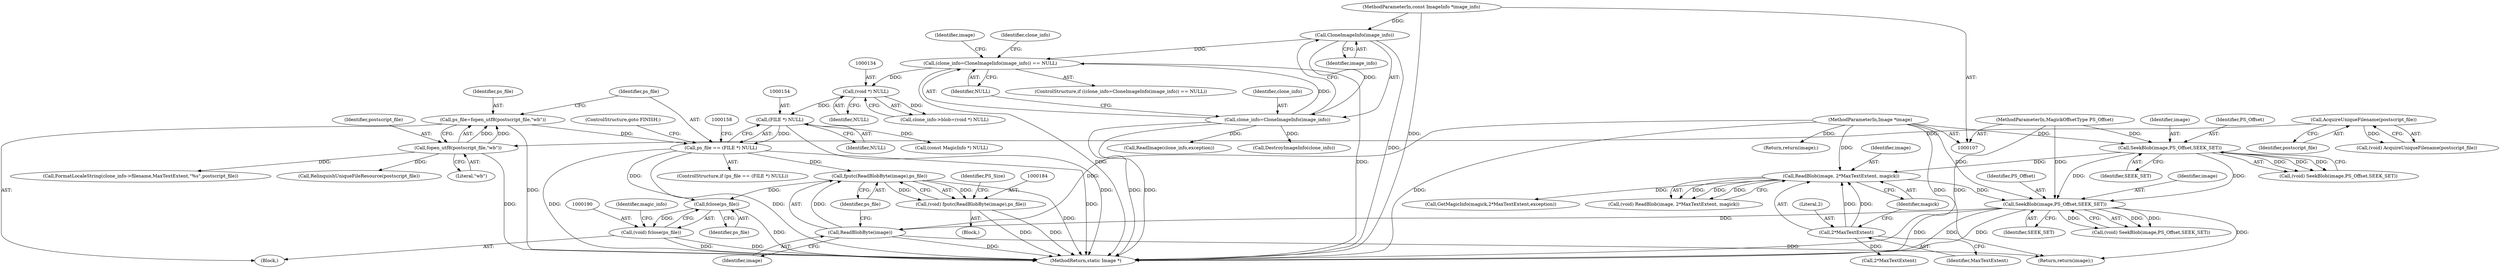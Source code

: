 digraph "0_ImageMagick_a251039393f423c7858e63cab6aa98d17b8b7a41@API" {
"1000185" [label="(Call,fputc(ReadBlobByte(image),ps_file))"];
"1000186" [label="(Call,ReadBlobByte(image))"];
"1000173" [label="(Call,SeekBlob(image,PS_Offset,SEEK_SET))"];
"1000165" [label="(Call,ReadBlob(image, 2*MaxTextExtent, magick))"];
"1000159" [label="(Call,SeekBlob(image,PS_Offset,SEEK_SET))"];
"1000108" [label="(MethodParameterIn,Image *image)"];
"1000110" [label="(MethodParameterIn,MagickOffsetType PS_Offset)"];
"1000167" [label="(Call,2*MaxTextExtent)"];
"1000151" [label="(Call,ps_file == (FILE *) NULL)"];
"1000145" [label="(Call,ps_file=fopen_utf8(postscript_file,\"wb\"))"];
"1000147" [label="(Call,fopen_utf8(postscript_file,\"wb\"))"];
"1000143" [label="(Call,AcquireUniqueFilename(postscript_file))"];
"1000153" [label="(Call,(FILE *) NULL)"];
"1000133" [label="(Call,(void *) NULL)"];
"1000121" [label="(Call,(clone_info=CloneImageInfo(image_info)) == NULL)"];
"1000122" [label="(Call,clone_info=CloneImageInfo(image_info))"];
"1000124" [label="(Call,CloneImageInfo(image_info))"];
"1000109" [label="(MethodParameterIn,const ImageInfo *image_info)"];
"1000183" [label="(Call,(void) fputc(ReadBlobByte(image),ps_file))"];
"1000191" [label="(Call,fclose(ps_file))"];
"1000189" [label="(Call,(void) fclose(ps_file))"];
"1000189" [label="(Call,(void) fclose(ps_file))"];
"1000127" [label="(Return,return(image);)"];
"1000159" [label="(Call,SeekBlob(image,PS_Offset,SEEK_SET))"];
"1000173" [label="(Call,SeekBlob(image,PS_Offset,SEEK_SET))"];
"1000160" [label="(Identifier,image)"];
"1000234" [label="(Call,FormatLocaleString(clone_info->filename,MaxTextExtent,\"%s\",postscript_file))"];
"1000141" [label="(Call,(void) AcquireUniqueFilename(postscript_file))"];
"1000185" [label="(Call,fputc(ReadBlobByte(image),ps_file))"];
"1000191" [label="(Call,fclose(ps_file))"];
"1000122" [label="(Call,clone_info=CloneImageInfo(image_info))"];
"1000163" [label="(Call,(void) ReadBlob(image, 2*MaxTextExtent, magick))"];
"1000180" [label="(Identifier,PS_Size)"];
"1000113" [label="(Block,)"];
"1000322" [label="(Call,DestroyImageInfo(clone_info))"];
"1000170" [label="(Identifier,magick)"];
"1000168" [label="(Literal,2)"];
"1000192" [label="(Identifier,ps_file)"];
"1000124" [label="(Call,CloneImageInfo(image_info))"];
"1000151" [label="(Call,ps_file == (FILE *) NULL)"];
"1000194" [label="(Identifier,magic_info)"];
"1000326" [label="(MethodReturn,static Image *)"];
"1000324" [label="(Return,return(image);)"];
"1000319" [label="(Call,RelinquishUniqueFileResource(postscript_file))"];
"1000195" [label="(Call,GetMagicInfo(magick,2*MaxTextExtent,exception))"];
"1000123" [label="(Identifier,clone_info)"];
"1000108" [label="(MethodParameterIn,Image *image)"];
"1000157" [label="(Call,(void) SeekBlob(image,PS_Offset,SEEK_SET))"];
"1000153" [label="(Call,(FILE *) NULL)"];
"1000133" [label="(Call,(void *) NULL)"];
"1000131" [label="(Identifier,clone_info)"];
"1000126" [label="(Identifier,NULL)"];
"1000152" [label="(Identifier,ps_file)"];
"1000174" [label="(Identifier,image)"];
"1000162" [label="(Identifier,SEEK_SET)"];
"1000128" [label="(Identifier,image)"];
"1000187" [label="(Identifier,image)"];
"1000176" [label="(Identifier,SEEK_SET)"];
"1000149" [label="(Literal,\"wb\")"];
"1000148" [label="(Identifier,postscript_file)"];
"1000109" [label="(MethodParameterIn,const ImageInfo *image_info)"];
"1000150" [label="(ControlStructure,if (ps_file == (FILE *) NULL))"];
"1000129" [label="(Call,clone_info->blob=(void *) NULL)"];
"1000125" [label="(Identifier,image_info)"];
"1000146" [label="(Identifier,ps_file)"];
"1000171" [label="(Call,(void) SeekBlob(image,PS_Offset,SEEK_SET))"];
"1000188" [label="(Identifier,ps_file)"];
"1000143" [label="(Call,AcquireUniqueFilename(postscript_file))"];
"1000147" [label="(Call,fopen_utf8(postscript_file,\"wb\"))"];
"1000144" [label="(Identifier,postscript_file)"];
"1000169" [label="(Identifier,MaxTextExtent)"];
"1000156" [label="(ControlStructure,goto FINISH;)"];
"1000120" [label="(ControlStructure,if ((clone_info=CloneImageInfo(image_info)) == NULL))"];
"1000182" [label="(Block,)"];
"1000197" [label="(Call,2*MaxTextExtent)"];
"1000155" [label="(Identifier,NULL)"];
"1000166" [label="(Identifier,image)"];
"1000135" [label="(Identifier,NULL)"];
"1000165" [label="(Call,ReadBlob(image, 2*MaxTextExtent, magick))"];
"1000167" [label="(Call,2*MaxTextExtent)"];
"1000110" [label="(MethodParameterIn,MagickOffsetType PS_Offset)"];
"1000183" [label="(Call,(void) fputc(ReadBlobByte(image),ps_file))"];
"1000204" [label="(Call,(const MagicInfo *) NULL)"];
"1000145" [label="(Call,ps_file=fopen_utf8(postscript_file,\"wb\"))"];
"1000121" [label="(Call,(clone_info=CloneImageInfo(image_info)) == NULL)"];
"1000243" [label="(Call,ReadImage(clone_info,exception))"];
"1000175" [label="(Identifier,PS_Offset)"];
"1000186" [label="(Call,ReadBlobByte(image))"];
"1000161" [label="(Identifier,PS_Offset)"];
"1000185" -> "1000183"  [label="AST: "];
"1000185" -> "1000188"  [label="CFG: "];
"1000186" -> "1000185"  [label="AST: "];
"1000188" -> "1000185"  [label="AST: "];
"1000183" -> "1000185"  [label="CFG: "];
"1000185" -> "1000326"  [label="DDG: "];
"1000185" -> "1000183"  [label="DDG: "];
"1000185" -> "1000183"  [label="DDG: "];
"1000186" -> "1000185"  [label="DDG: "];
"1000151" -> "1000185"  [label="DDG: "];
"1000185" -> "1000191"  [label="DDG: "];
"1000186" -> "1000187"  [label="CFG: "];
"1000187" -> "1000186"  [label="AST: "];
"1000188" -> "1000186"  [label="CFG: "];
"1000186" -> "1000326"  [label="DDG: "];
"1000173" -> "1000186"  [label="DDG: "];
"1000108" -> "1000186"  [label="DDG: "];
"1000186" -> "1000324"  [label="DDG: "];
"1000173" -> "1000171"  [label="AST: "];
"1000173" -> "1000176"  [label="CFG: "];
"1000174" -> "1000173"  [label="AST: "];
"1000175" -> "1000173"  [label="AST: "];
"1000176" -> "1000173"  [label="AST: "];
"1000171" -> "1000173"  [label="CFG: "];
"1000173" -> "1000326"  [label="DDG: "];
"1000173" -> "1000326"  [label="DDG: "];
"1000173" -> "1000326"  [label="DDG: "];
"1000173" -> "1000171"  [label="DDG: "];
"1000173" -> "1000171"  [label="DDG: "];
"1000173" -> "1000171"  [label="DDG: "];
"1000165" -> "1000173"  [label="DDG: "];
"1000108" -> "1000173"  [label="DDG: "];
"1000159" -> "1000173"  [label="DDG: "];
"1000159" -> "1000173"  [label="DDG: "];
"1000110" -> "1000173"  [label="DDG: "];
"1000173" -> "1000324"  [label="DDG: "];
"1000165" -> "1000163"  [label="AST: "];
"1000165" -> "1000170"  [label="CFG: "];
"1000166" -> "1000165"  [label="AST: "];
"1000167" -> "1000165"  [label="AST: "];
"1000170" -> "1000165"  [label="AST: "];
"1000163" -> "1000165"  [label="CFG: "];
"1000165" -> "1000163"  [label="DDG: "];
"1000165" -> "1000163"  [label="DDG: "];
"1000165" -> "1000163"  [label="DDG: "];
"1000159" -> "1000165"  [label="DDG: "];
"1000108" -> "1000165"  [label="DDG: "];
"1000167" -> "1000165"  [label="DDG: "];
"1000167" -> "1000165"  [label="DDG: "];
"1000165" -> "1000195"  [label="DDG: "];
"1000159" -> "1000157"  [label="AST: "];
"1000159" -> "1000162"  [label="CFG: "];
"1000160" -> "1000159"  [label="AST: "];
"1000161" -> "1000159"  [label="AST: "];
"1000162" -> "1000159"  [label="AST: "];
"1000157" -> "1000159"  [label="CFG: "];
"1000159" -> "1000157"  [label="DDG: "];
"1000159" -> "1000157"  [label="DDG: "];
"1000159" -> "1000157"  [label="DDG: "];
"1000108" -> "1000159"  [label="DDG: "];
"1000110" -> "1000159"  [label="DDG: "];
"1000108" -> "1000107"  [label="AST: "];
"1000108" -> "1000326"  [label="DDG: "];
"1000108" -> "1000127"  [label="DDG: "];
"1000108" -> "1000324"  [label="DDG: "];
"1000110" -> "1000107"  [label="AST: "];
"1000110" -> "1000326"  [label="DDG: "];
"1000167" -> "1000169"  [label="CFG: "];
"1000168" -> "1000167"  [label="AST: "];
"1000169" -> "1000167"  [label="AST: "];
"1000170" -> "1000167"  [label="CFG: "];
"1000167" -> "1000197"  [label="DDG: "];
"1000151" -> "1000150"  [label="AST: "];
"1000151" -> "1000153"  [label="CFG: "];
"1000152" -> "1000151"  [label="AST: "];
"1000153" -> "1000151"  [label="AST: "];
"1000156" -> "1000151"  [label="CFG: "];
"1000158" -> "1000151"  [label="CFG: "];
"1000151" -> "1000326"  [label="DDG: "];
"1000151" -> "1000326"  [label="DDG: "];
"1000151" -> "1000326"  [label="DDG: "];
"1000145" -> "1000151"  [label="DDG: "];
"1000153" -> "1000151"  [label="DDG: "];
"1000151" -> "1000191"  [label="DDG: "];
"1000145" -> "1000113"  [label="AST: "];
"1000145" -> "1000147"  [label="CFG: "];
"1000146" -> "1000145"  [label="AST: "];
"1000147" -> "1000145"  [label="AST: "];
"1000152" -> "1000145"  [label="CFG: "];
"1000145" -> "1000326"  [label="DDG: "];
"1000147" -> "1000145"  [label="DDG: "];
"1000147" -> "1000145"  [label="DDG: "];
"1000147" -> "1000149"  [label="CFG: "];
"1000148" -> "1000147"  [label="AST: "];
"1000149" -> "1000147"  [label="AST: "];
"1000147" -> "1000326"  [label="DDG: "];
"1000143" -> "1000147"  [label="DDG: "];
"1000147" -> "1000234"  [label="DDG: "];
"1000147" -> "1000319"  [label="DDG: "];
"1000143" -> "1000141"  [label="AST: "];
"1000143" -> "1000144"  [label="CFG: "];
"1000144" -> "1000143"  [label="AST: "];
"1000141" -> "1000143"  [label="CFG: "];
"1000143" -> "1000141"  [label="DDG: "];
"1000153" -> "1000155"  [label="CFG: "];
"1000154" -> "1000153"  [label="AST: "];
"1000155" -> "1000153"  [label="AST: "];
"1000153" -> "1000326"  [label="DDG: "];
"1000133" -> "1000153"  [label="DDG: "];
"1000153" -> "1000204"  [label="DDG: "];
"1000133" -> "1000129"  [label="AST: "];
"1000133" -> "1000135"  [label="CFG: "];
"1000134" -> "1000133"  [label="AST: "];
"1000135" -> "1000133"  [label="AST: "];
"1000129" -> "1000133"  [label="CFG: "];
"1000133" -> "1000129"  [label="DDG: "];
"1000121" -> "1000133"  [label="DDG: "];
"1000121" -> "1000120"  [label="AST: "];
"1000121" -> "1000126"  [label="CFG: "];
"1000122" -> "1000121"  [label="AST: "];
"1000126" -> "1000121"  [label="AST: "];
"1000128" -> "1000121"  [label="CFG: "];
"1000131" -> "1000121"  [label="CFG: "];
"1000121" -> "1000326"  [label="DDG: "];
"1000121" -> "1000326"  [label="DDG: "];
"1000122" -> "1000121"  [label="DDG: "];
"1000124" -> "1000121"  [label="DDG: "];
"1000122" -> "1000124"  [label="CFG: "];
"1000123" -> "1000122"  [label="AST: "];
"1000124" -> "1000122"  [label="AST: "];
"1000126" -> "1000122"  [label="CFG: "];
"1000122" -> "1000326"  [label="DDG: "];
"1000122" -> "1000326"  [label="DDG: "];
"1000124" -> "1000122"  [label="DDG: "];
"1000122" -> "1000243"  [label="DDG: "];
"1000122" -> "1000322"  [label="DDG: "];
"1000124" -> "1000125"  [label="CFG: "];
"1000125" -> "1000124"  [label="AST: "];
"1000124" -> "1000326"  [label="DDG: "];
"1000109" -> "1000124"  [label="DDG: "];
"1000109" -> "1000107"  [label="AST: "];
"1000109" -> "1000326"  [label="DDG: "];
"1000183" -> "1000182"  [label="AST: "];
"1000184" -> "1000183"  [label="AST: "];
"1000180" -> "1000183"  [label="CFG: "];
"1000183" -> "1000326"  [label="DDG: "];
"1000183" -> "1000326"  [label="DDG: "];
"1000191" -> "1000189"  [label="AST: "];
"1000191" -> "1000192"  [label="CFG: "];
"1000192" -> "1000191"  [label="AST: "];
"1000189" -> "1000191"  [label="CFG: "];
"1000191" -> "1000326"  [label="DDG: "];
"1000191" -> "1000189"  [label="DDG: "];
"1000189" -> "1000113"  [label="AST: "];
"1000190" -> "1000189"  [label="AST: "];
"1000194" -> "1000189"  [label="CFG: "];
"1000189" -> "1000326"  [label="DDG: "];
"1000189" -> "1000326"  [label="DDG: "];
}
